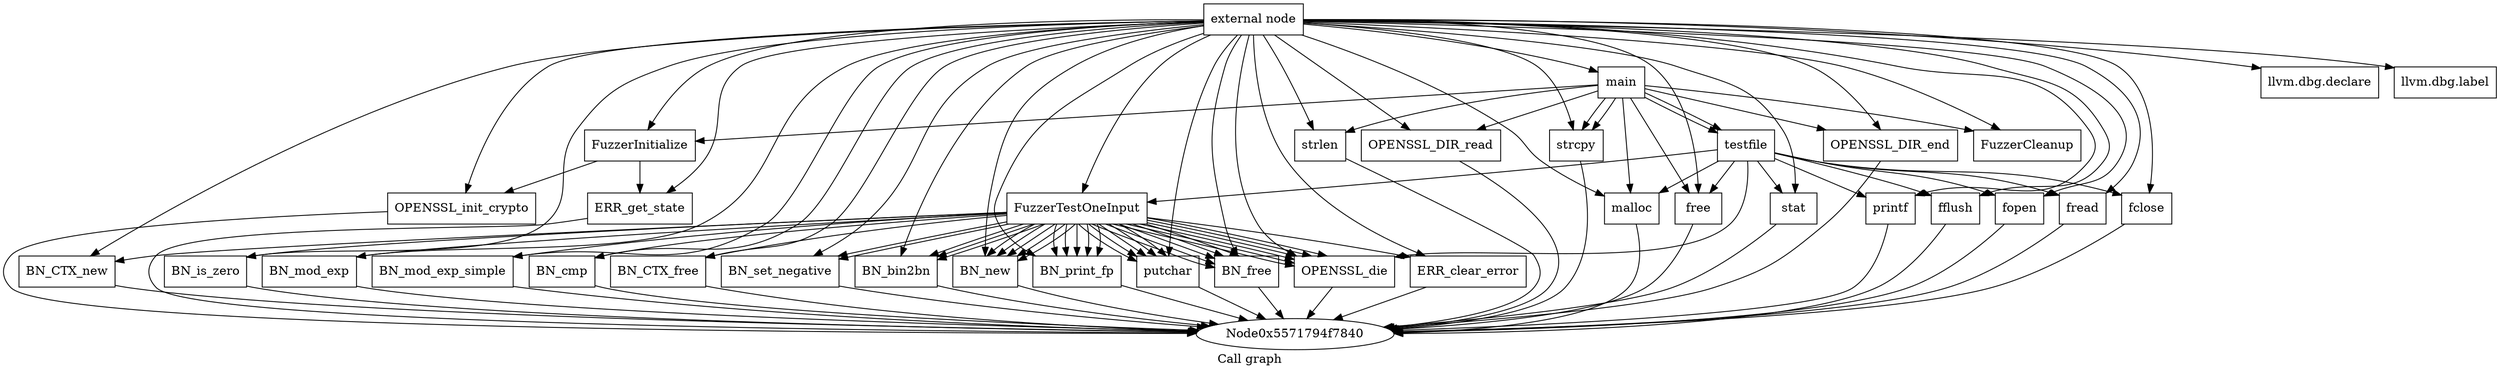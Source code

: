 digraph "Call graph" {
	label="Call graph";

	Node0x5571794f5500 [shape=record,label="{external node}"];
	Node0x5571794f5500 -> Node0x5571794f78b0;
	Node0x5571794f5500 -> Node0x5571794f7980;
	Node0x5571794f5500 -> Node0x5571794f7950;
	Node0x5571794f5500 -> Node0x5571794f79f0;
	Node0x5571794f5500 -> Node0x5571794f7ad0;
	Node0x5571794f5500 -> Node0x5571794f7b40;
	Node0x5571794f5500 -> Node0x5571794f7b70;
	Node0x5571794f5500 -> Node0x5571794f7c20;
	Node0x5571794f5500 -> Node0x5571794f7c90;
	Node0x5571794f5500 -> Node0x5571794f7d00;
	Node0x5571794f5500 -> Node0x5571794f7d70;
	Node0x5571794f5500 -> Node0x5571794f7de0;
	Node0x5571794f5500 -> Node0x5571794f7e50;
	Node0x5571794f5500 -> Node0x5571794f7ec0;
	Node0x5571794f5500 -> Node0x5571794f7f30;
	Node0x5571794f5500 -> Node0x5571794f7fa0;
	Node0x5571794f5500 -> Node0x5571794d0390;
	Node0x5571794f5500 -> Node0x5571794f8010;
	Node0x5571794f5500 -> Node0x5571794f8080;
	Node0x5571794f5500 -> Node0x5571794d0110;
	Node0x5571794f5500 -> Node0x5571794d0490;
	Node0x5571794f5500 -> Node0x5571794d0500;
	Node0x5571794f5500 -> Node0x5571794d05a0;
	Node0x5571794f5500 -> Node0x5571794d0530;
	Node0x5571794f5500 -> Node0x5571794d0650;
	Node0x5571794f5500 -> Node0x5571794d06c0;
	Node0x5571794f5500 -> Node0x5571794d07a0;
	Node0x5571794f5500 -> Node0x5571794d0810;
	Node0x5571794f5500 -> Node0x5571794ee630;
	Node0x5571794f5500 -> Node0x5571794ee6d0;
	Node0x5571794f5500 -> Node0x5571794ee660;
	Node0x5571794f5500 -> Node0x5571794ee780;
	Node0x5571794f5500 -> Node0x5571794ee7f0;
	Node0x5571794f5500 -> Node0x5571794ee860;
	Node0x5571794f78b0 [shape=record,label="{FuzzerInitialize}"];
	Node0x5571794f78b0 -> Node0x5571794f7950;
	Node0x5571794f78b0 -> Node0x5571794f79f0;
	Node0x5571794f7b40 [shape=record,label="{BN_new}"];
	Node0x5571794f7b40 -> Node0x5571794f7840;
	Node0x5571794f7980 [shape=record,label="{llvm.dbg.declare}"];
	Node0x5571794f7950 [shape=record,label="{OPENSSL_init_crypto}"];
	Node0x5571794f7950 -> Node0x5571794f7840;
	Node0x5571794f79f0 [shape=record,label="{ERR_get_state}"];
	Node0x5571794f79f0 -> Node0x5571794f7840;
	Node0x5571794f7ad0 [shape=record,label="{FuzzerTestOneInput}"];
	Node0x5571794f7ad0 -> Node0x5571794f7b40;
	Node0x5571794f7ad0 -> Node0x5571794f7b40;
	Node0x5571794f7ad0 -> Node0x5571794f7b40;
	Node0x5571794f7ad0 -> Node0x5571794f7b40;
	Node0x5571794f7ad0 -> Node0x5571794f7b40;
	Node0x5571794f7ad0 -> Node0x5571794f7b70;
	Node0x5571794f7ad0 -> Node0x5571794f7c20;
	Node0x5571794f7ad0 -> Node0x5571794f7c90;
	Node0x5571794f7ad0 -> Node0x5571794f7d00;
	Node0x5571794f7ad0 -> Node0x5571794f7c20;
	Node0x5571794f7ad0 -> Node0x5571794f7c90;
	Node0x5571794f7ad0 -> Node0x5571794f7c20;
	Node0x5571794f7ad0 -> Node0x5571794f7c90;
	Node0x5571794f7ad0 -> Node0x5571794f7d00;
	Node0x5571794f7ad0 -> Node0x5571794f7d70;
	Node0x5571794f7ad0 -> Node0x5571794f7de0;
	Node0x5571794f7ad0 -> Node0x5571794f7c90;
	Node0x5571794f7ad0 -> Node0x5571794f7e50;
	Node0x5571794f7ad0 -> Node0x5571794f7c90;
	Node0x5571794f7ad0 -> Node0x5571794f7ec0;
	Node0x5571794f7ad0 -> Node0x5571794f7f30;
	Node0x5571794f7ad0 -> Node0x5571794f7fa0;
	Node0x5571794f7ad0 -> Node0x5571794f7f30;
	Node0x5571794f7ad0 -> Node0x5571794f7fa0;
	Node0x5571794f7ad0 -> Node0x5571794f7f30;
	Node0x5571794f7ad0 -> Node0x5571794f7fa0;
	Node0x5571794f7ad0 -> Node0x5571794f7f30;
	Node0x5571794f7ad0 -> Node0x5571794f7fa0;
	Node0x5571794f7ad0 -> Node0x5571794f7f30;
	Node0x5571794f7ad0 -> Node0x5571794f7fa0;
	Node0x5571794f7ad0 -> Node0x5571794f7c90;
	Node0x5571794f7ad0 -> Node0x5571794f8010;
	Node0x5571794f7ad0 -> Node0x5571794f8010;
	Node0x5571794f7ad0 -> Node0x5571794f8010;
	Node0x5571794f7ad0 -> Node0x5571794f8010;
	Node0x5571794f7ad0 -> Node0x5571794f8010;
	Node0x5571794f7ad0 -> Node0x5571794f8080;
	Node0x5571794f7ad0 -> Node0x5571794d0110;
	Node0x5571794f7b70 [shape=record,label="{BN_CTX_new}"];
	Node0x5571794f7b70 -> Node0x5571794f7840;
	Node0x5571794f7c20 [shape=record,label="{BN_bin2bn}"];
	Node0x5571794f7c20 -> Node0x5571794f7840;
	Node0x5571794f7c90 [shape=record,label="{OPENSSL_die}"];
	Node0x5571794f7c90 -> Node0x5571794f7840;
	Node0x5571794f7d00 [shape=record,label="{BN_set_negative}"];
	Node0x5571794f7d00 -> Node0x5571794f7840;
	Node0x5571794f7d70 [shape=record,label="{BN_is_zero}"];
	Node0x5571794f7d70 -> Node0x5571794f7840;
	Node0x5571794f7de0 [shape=record,label="{BN_mod_exp}"];
	Node0x5571794f7de0 -> Node0x5571794f7840;
	Node0x5571794f7e50 [shape=record,label="{BN_mod_exp_simple}"];
	Node0x5571794f7e50 -> Node0x5571794f7840;
	Node0x5571794f7ec0 [shape=record,label="{BN_cmp}"];
	Node0x5571794f7ec0 -> Node0x5571794f7840;
	Node0x5571794f7f30 [shape=record,label="{BN_print_fp}"];
	Node0x5571794f7f30 -> Node0x5571794f7840;
	Node0x5571794f7fa0 [shape=record,label="{putchar}"];
	Node0x5571794f7fa0 -> Node0x5571794f7840;
	Node0x5571794d0390 [shape=record,label="{llvm.dbg.label}"];
	Node0x5571794f8010 [shape=record,label="{BN_free}"];
	Node0x5571794f8010 -> Node0x5571794f7840;
	Node0x5571794f8080 [shape=record,label="{BN_CTX_free}"];
	Node0x5571794f8080 -> Node0x5571794f7840;
	Node0x5571794d0110 [shape=record,label="{ERR_clear_error}"];
	Node0x5571794d0110 -> Node0x5571794f7840;
	Node0x5571794d0490 [shape=record,label="{FuzzerCleanup}"];
	Node0x5571794d0500 [shape=record,label="{main}"];
	Node0x5571794d0500 -> Node0x5571794f78b0;
	Node0x5571794d0500 -> Node0x5571794d05a0;
	Node0x5571794d0500 -> Node0x5571794d0530;
	Node0x5571794d0500 -> Node0x5571794d0650;
	Node0x5571794d0500 -> Node0x5571794d06c0;
	Node0x5571794d0500 -> Node0x5571794d06c0;
	Node0x5571794d0500 -> Node0x5571794d0730;
	Node0x5571794d0500 -> Node0x5571794d07a0;
	Node0x5571794d0500 -> Node0x5571794d0730;
	Node0x5571794d0500 -> Node0x5571794d0810;
	Node0x5571794d0500 -> Node0x5571794d0490;
	Node0x5571794d05a0 [shape=record,label="{strlen}"];
	Node0x5571794d05a0 -> Node0x5571794f7840;
	Node0x5571794d0530 [shape=record,label="{OPENSSL_DIR_read}"];
	Node0x5571794d0530 -> Node0x5571794f7840;
	Node0x5571794d0650 [shape=record,label="{malloc}"];
	Node0x5571794d0650 -> Node0x5571794f7840;
	Node0x5571794d06c0 [shape=record,label="{strcpy}"];
	Node0x5571794d06c0 -> Node0x5571794f7840;
	Node0x5571794d0730 [shape=record,label="{testfile}"];
	Node0x5571794d0730 -> Node0x5571794ee630;
	Node0x5571794d0730 -> Node0x5571794ee6d0;
	Node0x5571794d0730 -> Node0x5571794ee660;
	Node0x5571794d0730 -> Node0x5571794ee780;
	Node0x5571794d0730 -> Node0x5571794d0650;
	Node0x5571794d0730 -> Node0x5571794ee7f0;
	Node0x5571794d0730 -> Node0x5571794f7c90;
	Node0x5571794d0730 -> Node0x5571794f7ad0;
	Node0x5571794d0730 -> Node0x5571794d0810;
	Node0x5571794d0730 -> Node0x5571794ee860;
	Node0x5571794d07a0 [shape=record,label="{OPENSSL_DIR_end}"];
	Node0x5571794d07a0 -> Node0x5571794f7840;
	Node0x5571794d0810 [shape=record,label="{free}"];
	Node0x5571794d0810 -> Node0x5571794f7840;
	Node0x5571794ee630 [shape=record,label="{stat}"];
	Node0x5571794ee630 -> Node0x5571794f7840;
	Node0x5571794ee6d0 [shape=record,label="{printf}"];
	Node0x5571794ee6d0 -> Node0x5571794f7840;
	Node0x5571794ee660 [shape=record,label="{fflush}"];
	Node0x5571794ee660 -> Node0x5571794f7840;
	Node0x5571794ee780 [shape=record,label="{fopen}"];
	Node0x5571794ee780 -> Node0x5571794f7840;
	Node0x5571794ee7f0 [shape=record,label="{fread}"];
	Node0x5571794ee7f0 -> Node0x5571794f7840;
	Node0x5571794ee860 [shape=record,label="{fclose}"];
	Node0x5571794ee860 -> Node0x5571794f7840;
}
